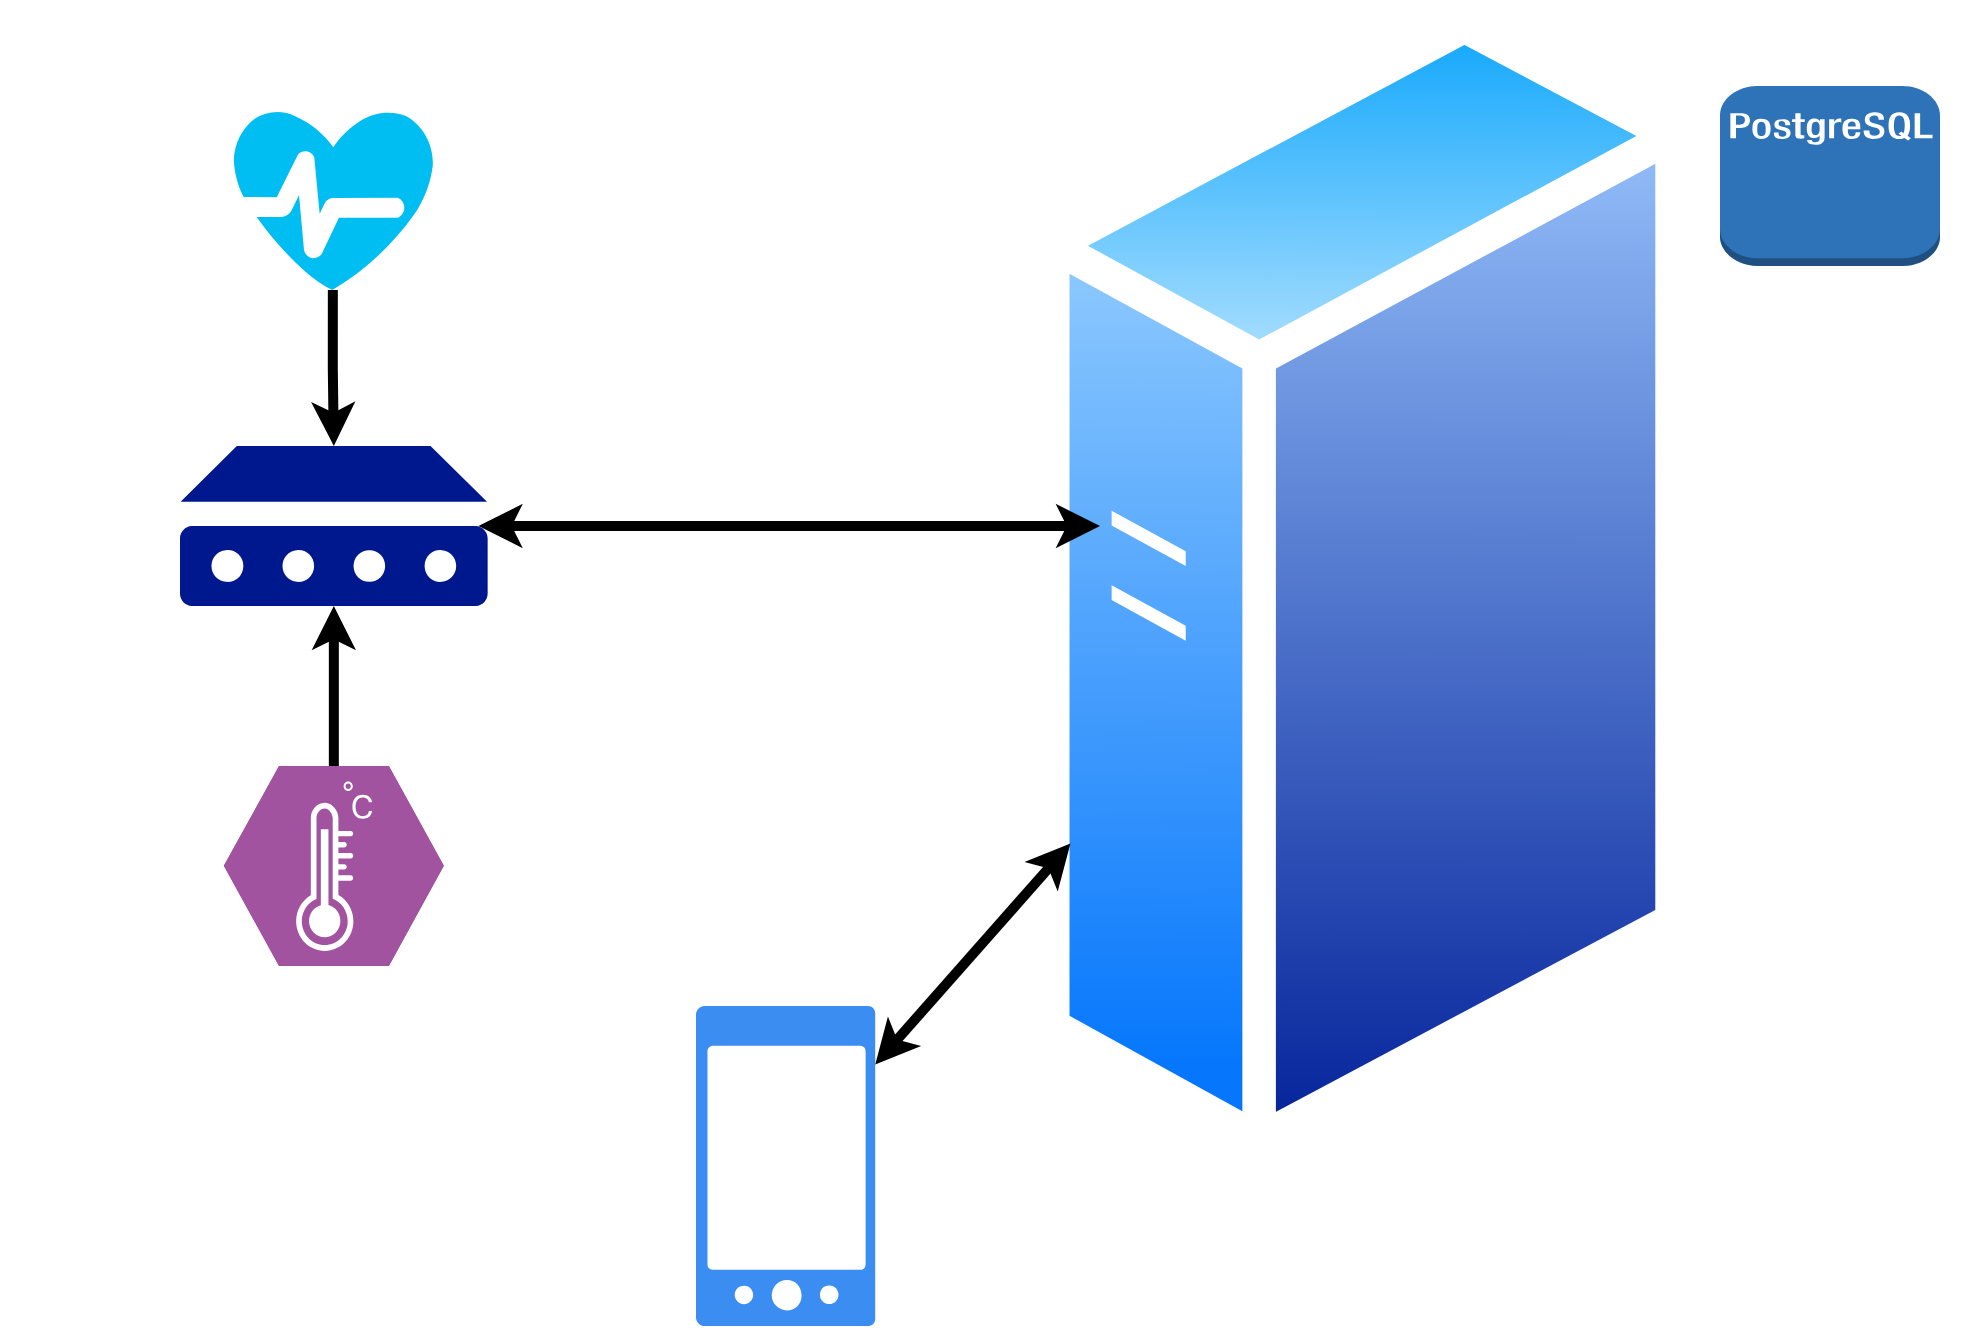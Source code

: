 <mxfile version="17.4.6"><diagram id="89IrLzON5aqi7gnPaYYK" name="Page-1"><mxGraphModel dx="2370" dy="1192" grid="1" gridSize="10" guides="1" tooltips="1" connect="1" arrows="1" fold="1" page="1" pageScale="1" pageWidth="850" pageHeight="1100" math="0" shadow="0"><root><mxCell id="0"/><mxCell id="1" parent="0"/><mxCell id="P4L_67ctsjPv9jKlE3a3-2" value="" style="aspect=fixed;perimeter=ellipsePerimeter;html=1;align=center;shadow=0;dashed=0;spacingTop=3;image;image=img/lib/active_directory/generic_server.svg;" vertex="1" parent="1"><mxGeometry x="968" y="230" width="326.4" height="582.86" as="geometry"/></mxCell><mxCell id="P4L_67ctsjPv9jKlE3a3-3" value="" style="shape=image;html=1;verticalAlign=top;verticalLabelPosition=bottom;labelBackgroundColor=#ffffff;imageAspect=0;aspect=fixed;image=https://cdn4.iconfinder.com/data/icons/logos-and-brands/512/272_Raspberry_Pi_logo-128.png" vertex="1" parent="1"><mxGeometry x="450" y="453" width="80" height="80" as="geometry"/></mxCell><mxCell id="P4L_67ctsjPv9jKlE3a3-4" style="edgeStyle=none;rounded=0;orthogonalLoop=1;jettySize=auto;html=1;startArrow=classic;startFill=1;strokeColor=default;strokeWidth=5;endArrow=none;endFill=0;" edge="1" parent="1" source="P4L_67ctsjPv9jKlE3a3-6" target="P4L_67ctsjPv9jKlE3a3-11"><mxGeometry relative="1" as="geometry"/></mxCell><mxCell id="P4L_67ctsjPv9jKlE3a3-5" style="edgeStyle=none;rounded=0;orthogonalLoop=1;jettySize=auto;html=1;startArrow=classic;startFill=1;endArrow=classic;endFill=1;strokeColor=default;strokeWidth=5;endSize=6;jumpStyle=none;exitX=0.97;exitY=0.5;exitDx=0;exitDy=0;exitPerimeter=0;" edge="1" parent="1" source="P4L_67ctsjPv9jKlE3a3-6"><mxGeometry relative="1" as="geometry"><mxPoint x="1000" y="493" as="targetPoint"/></mxGeometry></mxCell><mxCell id="P4L_67ctsjPv9jKlE3a3-6" value="" style="sketch=0;aspect=fixed;pointerEvents=1;shadow=0;dashed=0;html=1;strokeColor=none;labelPosition=center;verticalLabelPosition=bottom;verticalAlign=top;align=center;fillColor=#00188D;shape=mxgraph.mscae.enterprise.device" vertex="1" parent="1"><mxGeometry x="540" y="453" width="153.84" height="80" as="geometry"/></mxCell><mxCell id="P4L_67ctsjPv9jKlE3a3-7" value="" style="outlineConnect=0;dashed=0;verticalLabelPosition=bottom;verticalAlign=top;align=center;html=1;shape=mxgraph.aws3.postgre_sql_instance;fillColor=#2E73B8;gradientColor=none;" vertex="1" parent="1"><mxGeometry x="1310" y="273" width="110" height="90" as="geometry"/></mxCell><mxCell id="P4L_67ctsjPv9jKlE3a3-8" value="" style="shape=image;html=1;verticalAlign=top;verticalLabelPosition=bottom;labelBackgroundColor=#ffffff;imageAspect=0;aspect=fixed;image=https://cdn4.iconfinder.com/data/icons/logos-brands-5/24/graphql-128.png" vertex="1" parent="1"><mxGeometry x="1312.75" y="618.5" width="124.5" height="124.5" as="geometry"/></mxCell><mxCell id="P4L_67ctsjPv9jKlE3a3-9" value="" style="shape=image;html=1;verticalAlign=top;verticalLabelPosition=bottom;labelBackgroundColor=#ffffff;imageAspect=0;aspect=fixed;image=https://cdn4.iconfinder.com/data/icons/logos-brands-5/24/flask-128.png" vertex="1" parent="1"><mxGeometry x="1315" y="383" width="100" height="100" as="geometry"/></mxCell><mxCell id="P4L_67ctsjPv9jKlE3a3-10" value="" style="shape=image;html=1;verticalAlign=top;verticalLabelPosition=bottom;labelBackgroundColor=#ffffff;imageAspect=0;aspect=fixed;image=https://cdn3.iconfinder.com/data/icons/social-media-2169/24/social_media_social_media_logo_docker-128.png" vertex="1" parent="1"><mxGeometry x="1325" y="513" width="100" height="100" as="geometry"/></mxCell><mxCell id="P4L_67ctsjPv9jKlE3a3-11" value="" style="verticalLabelPosition=bottom;sketch=0;html=1;fillColor=#A153A0;strokeColor=#ffffff;verticalAlign=top;align=center;points=[[0,0.5,0],[0.125,0.25,0],[0.25,0,0],[0.5,0,0],[0.75,0,0],[0.875,0.25,0],[1,0.5,0],[0.875,0.75,0],[0.75,1,0],[0.5,1,0],[0.125,0.75,0]];pointerEvents=1;shape=mxgraph.cisco_safe.compositeIcon;bgIcon=mxgraph.cisco_safe.design.blank_device;resIcon=mxgraph.cisco_safe.design.sensor;" vertex="1" parent="1"><mxGeometry x="561.92" y="613" width="110" height="100" as="geometry"/></mxCell><mxCell id="P4L_67ctsjPv9jKlE3a3-12" style="edgeStyle=none;rounded=0;orthogonalLoop=1;jettySize=auto;html=1;entryX=0;entryY=0.75;entryDx=0;entryDy=0;startArrow=classic;startFill=1;endArrow=classic;endFill=1;strokeColor=default;strokeWidth=5;" edge="1" parent="1" source="P4L_67ctsjPv9jKlE3a3-13" target="P4L_67ctsjPv9jKlE3a3-2"><mxGeometry relative="1" as="geometry"/></mxCell><mxCell id="P4L_67ctsjPv9jKlE3a3-13" value="" style="sketch=0;html=1;aspect=fixed;strokeColor=none;shadow=0;align=center;verticalAlign=top;fillColor=#3B8DF1;shape=mxgraph.gcp2.phone_android" vertex="1" parent="1"><mxGeometry x="798" y="733" width="89.6" height="160" as="geometry"/></mxCell><mxCell id="P4L_67ctsjPv9jKlE3a3-14" value="" style="shape=image;html=1;verticalAlign=top;verticalLabelPosition=bottom;labelBackgroundColor=#ffffff;imageAspect=0;aspect=fixed;image=https://cdn4.iconfinder.com/data/icons/logos-brands-5/24/flutter-128.png" vertex="1" parent="1"><mxGeometry x="740" y="743" width="58" height="58" as="geometry"/></mxCell><mxCell id="P4L_67ctsjPv9jKlE3a3-15" style="edgeStyle=orthogonalEdgeStyle;rounded=0;orthogonalLoop=1;jettySize=auto;html=1;exitX=0.5;exitY=1;exitDx=0;exitDy=0;exitPerimeter=0;" edge="1" parent="1" source="P4L_67ctsjPv9jKlE3a3-6" target="P4L_67ctsjPv9jKlE3a3-6"><mxGeometry relative="1" as="geometry"/></mxCell><mxCell id="P4L_67ctsjPv9jKlE3a3-17" style="edgeStyle=orthogonalEdgeStyle;rounded=0;orthogonalLoop=1;jettySize=auto;html=1;exitX=0.495;exitY=1;exitDx=0;exitDy=0;exitPerimeter=0;entryX=0.5;entryY=0;entryDx=0;entryDy=0;entryPerimeter=0;strokeWidth=5;" edge="1" parent="1" source="P4L_67ctsjPv9jKlE3a3-16" target="P4L_67ctsjPv9jKlE3a3-6"><mxGeometry relative="1" as="geometry"/></mxCell><mxCell id="P4L_67ctsjPv9jKlE3a3-16" value="" style="verticalLabelPosition=bottom;html=1;verticalAlign=top;align=center;strokeColor=none;fillColor=#00BEF2;shape=mxgraph.azure.health_monitoring;" vertex="1" parent="1"><mxGeometry x="566.92" y="285" width="100" height="90" as="geometry"/></mxCell></root></mxGraphModel></diagram></mxfile>